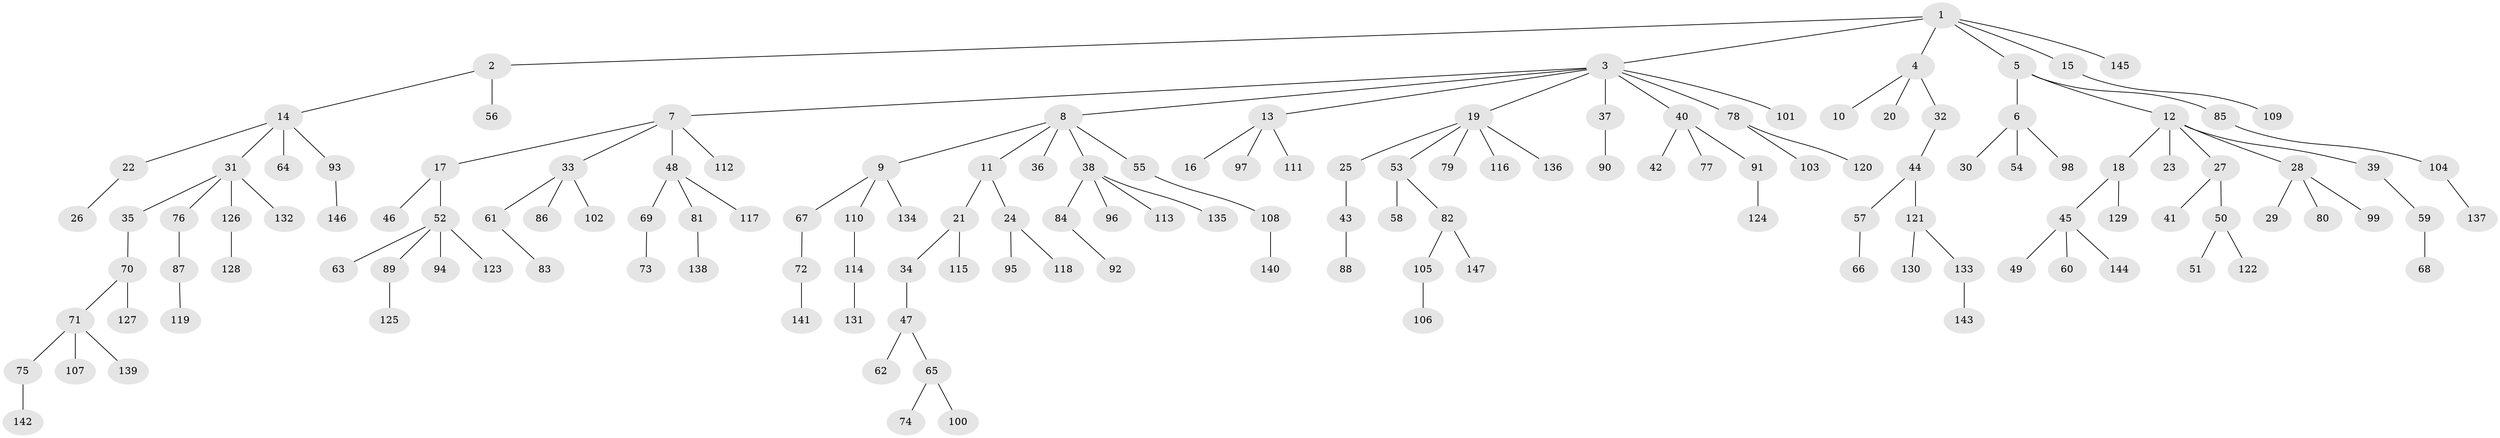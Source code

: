 // coarse degree distribution, {5: 0.038461538461538464, 2: 0.2403846153846154, 11: 0.009615384615384616, 3: 0.08653846153846154, 6: 0.009615384615384616, 7: 0.009615384615384616, 8: 0.009615384615384616, 1: 0.5480769230769231, 4: 0.04807692307692308}
// Generated by graph-tools (version 1.1) at 2025/52/02/27/25 19:52:12]
// undirected, 147 vertices, 146 edges
graph export_dot {
graph [start="1"]
  node [color=gray90,style=filled];
  1;
  2;
  3;
  4;
  5;
  6;
  7;
  8;
  9;
  10;
  11;
  12;
  13;
  14;
  15;
  16;
  17;
  18;
  19;
  20;
  21;
  22;
  23;
  24;
  25;
  26;
  27;
  28;
  29;
  30;
  31;
  32;
  33;
  34;
  35;
  36;
  37;
  38;
  39;
  40;
  41;
  42;
  43;
  44;
  45;
  46;
  47;
  48;
  49;
  50;
  51;
  52;
  53;
  54;
  55;
  56;
  57;
  58;
  59;
  60;
  61;
  62;
  63;
  64;
  65;
  66;
  67;
  68;
  69;
  70;
  71;
  72;
  73;
  74;
  75;
  76;
  77;
  78;
  79;
  80;
  81;
  82;
  83;
  84;
  85;
  86;
  87;
  88;
  89;
  90;
  91;
  92;
  93;
  94;
  95;
  96;
  97;
  98;
  99;
  100;
  101;
  102;
  103;
  104;
  105;
  106;
  107;
  108;
  109;
  110;
  111;
  112;
  113;
  114;
  115;
  116;
  117;
  118;
  119;
  120;
  121;
  122;
  123;
  124;
  125;
  126;
  127;
  128;
  129;
  130;
  131;
  132;
  133;
  134;
  135;
  136;
  137;
  138;
  139;
  140;
  141;
  142;
  143;
  144;
  145;
  146;
  147;
  1 -- 2;
  1 -- 3;
  1 -- 4;
  1 -- 5;
  1 -- 15;
  1 -- 145;
  2 -- 14;
  2 -- 56;
  3 -- 7;
  3 -- 8;
  3 -- 13;
  3 -- 19;
  3 -- 37;
  3 -- 40;
  3 -- 78;
  3 -- 101;
  4 -- 10;
  4 -- 20;
  4 -- 32;
  5 -- 6;
  5 -- 12;
  5 -- 85;
  6 -- 30;
  6 -- 54;
  6 -- 98;
  7 -- 17;
  7 -- 33;
  7 -- 48;
  7 -- 112;
  8 -- 9;
  8 -- 11;
  8 -- 36;
  8 -- 38;
  8 -- 55;
  9 -- 67;
  9 -- 110;
  9 -- 134;
  11 -- 21;
  11 -- 24;
  12 -- 18;
  12 -- 23;
  12 -- 27;
  12 -- 28;
  12 -- 39;
  13 -- 16;
  13 -- 97;
  13 -- 111;
  14 -- 22;
  14 -- 31;
  14 -- 64;
  14 -- 93;
  15 -- 109;
  17 -- 46;
  17 -- 52;
  18 -- 45;
  18 -- 129;
  19 -- 25;
  19 -- 53;
  19 -- 79;
  19 -- 116;
  19 -- 136;
  21 -- 34;
  21 -- 115;
  22 -- 26;
  24 -- 95;
  24 -- 118;
  25 -- 43;
  27 -- 41;
  27 -- 50;
  28 -- 29;
  28 -- 80;
  28 -- 99;
  31 -- 35;
  31 -- 76;
  31 -- 126;
  31 -- 132;
  32 -- 44;
  33 -- 61;
  33 -- 86;
  33 -- 102;
  34 -- 47;
  35 -- 70;
  37 -- 90;
  38 -- 84;
  38 -- 96;
  38 -- 113;
  38 -- 135;
  39 -- 59;
  40 -- 42;
  40 -- 77;
  40 -- 91;
  43 -- 88;
  44 -- 57;
  44 -- 121;
  45 -- 49;
  45 -- 60;
  45 -- 144;
  47 -- 62;
  47 -- 65;
  48 -- 69;
  48 -- 81;
  48 -- 117;
  50 -- 51;
  50 -- 122;
  52 -- 63;
  52 -- 89;
  52 -- 94;
  52 -- 123;
  53 -- 58;
  53 -- 82;
  55 -- 108;
  57 -- 66;
  59 -- 68;
  61 -- 83;
  65 -- 74;
  65 -- 100;
  67 -- 72;
  69 -- 73;
  70 -- 71;
  70 -- 127;
  71 -- 75;
  71 -- 107;
  71 -- 139;
  72 -- 141;
  75 -- 142;
  76 -- 87;
  78 -- 103;
  78 -- 120;
  81 -- 138;
  82 -- 105;
  82 -- 147;
  84 -- 92;
  85 -- 104;
  87 -- 119;
  89 -- 125;
  91 -- 124;
  93 -- 146;
  104 -- 137;
  105 -- 106;
  108 -- 140;
  110 -- 114;
  114 -- 131;
  121 -- 130;
  121 -- 133;
  126 -- 128;
  133 -- 143;
}
